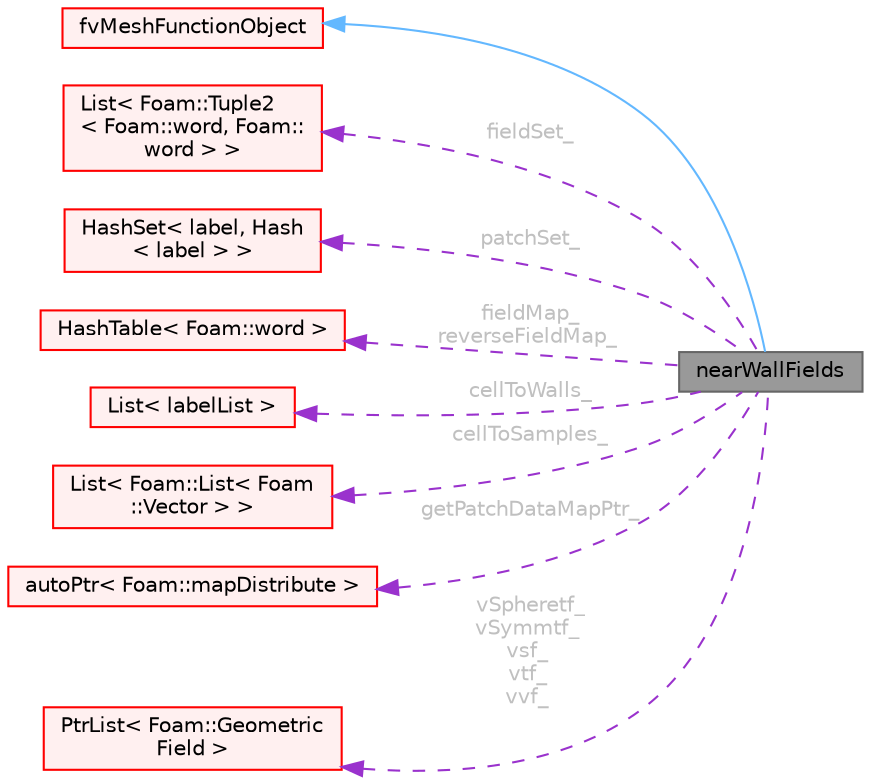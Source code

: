 digraph "nearWallFields"
{
 // LATEX_PDF_SIZE
  bgcolor="transparent";
  edge [fontname=Helvetica,fontsize=10,labelfontname=Helvetica,labelfontsize=10];
  node [fontname=Helvetica,fontsize=10,shape=box,height=0.2,width=0.4];
  rankdir="LR";
  Node1 [id="Node000001",label="nearWallFields",height=0.2,width=0.4,color="gray40", fillcolor="grey60", style="filled", fontcolor="black",tooltip="Samples near-patch volume fields within an input distance range."];
  Node2 -> Node1 [id="edge1_Node000001_Node000002",dir="back",color="steelblue1",style="solid",tooltip=" "];
  Node2 [id="Node000002",label="fvMeshFunctionObject",height=0.2,width=0.4,color="red", fillcolor="#FFF0F0", style="filled",URL="$classFoam_1_1functionObjects_1_1fvMeshFunctionObject.html",tooltip="Specialization of Foam::functionObject for an Foam::fvMesh, providing a reference to the Foam::fvMesh..."];
  Node76 -> Node1 [id="edge2_Node000001_Node000076",dir="back",color="darkorchid3",style="dashed",tooltip=" ",label=" fieldSet_",fontcolor="grey" ];
  Node76 [id="Node000076",label="List\< Foam::Tuple2\l\< Foam::word, Foam::\lword \> \>",height=0.2,width=0.4,color="red", fillcolor="#FFF0F0", style="filled",URL="$classFoam_1_1List.html",tooltip=" "];
  Node78 -> Node1 [id="edge3_Node000001_Node000078",dir="back",color="darkorchid3",style="dashed",tooltip=" ",label=" patchSet_",fontcolor="grey" ];
  Node78 [id="Node000078",label="HashSet\< label, Hash\l\< label \> \>",height=0.2,width=0.4,color="red", fillcolor="#FFF0F0", style="filled",URL="$classFoam_1_1HashSet.html",tooltip=" "];
  Node82 -> Node1 [id="edge4_Node000001_Node000082",dir="back",color="darkorchid3",style="dashed",tooltip=" ",label=" fieldMap_\nreverseFieldMap_",fontcolor="grey" ];
  Node82 [id="Node000082",label="HashTable\< Foam::word \>",height=0.2,width=0.4,color="red", fillcolor="#FFF0F0", style="filled",URL="$classFoam_1_1HashTable.html",tooltip=" "];
  Node83 -> Node1 [id="edge5_Node000001_Node000083",dir="back",color="darkorchid3",style="dashed",tooltip=" ",label=" cellToWalls_",fontcolor="grey" ];
  Node83 [id="Node000083",label="List\< labelList \>",height=0.2,width=0.4,color="red", fillcolor="#FFF0F0", style="filled",URL="$classFoam_1_1List.html",tooltip=" "];
  Node85 -> Node1 [id="edge6_Node000001_Node000085",dir="back",color="darkorchid3",style="dashed",tooltip=" ",label=" cellToSamples_",fontcolor="grey" ];
  Node85 [id="Node000085",label="List\< Foam::List\< Foam\l::Vector \> \>",height=0.2,width=0.4,color="red", fillcolor="#FFF0F0", style="filled",URL="$classFoam_1_1List.html",tooltip=" "];
  Node87 -> Node1 [id="edge7_Node000001_Node000087",dir="back",color="darkorchid3",style="dashed",tooltip=" ",label=" getPatchDataMapPtr_",fontcolor="grey" ];
  Node87 [id="Node000087",label="autoPtr\< Foam::mapDistribute \>",height=0.2,width=0.4,color="red", fillcolor="#FFF0F0", style="filled",URL="$classFoam_1_1autoPtr.html",tooltip=" "];
  Node88 -> Node1 [id="edge8_Node000001_Node000088",dir="back",color="darkorchid3",style="dashed",tooltip=" ",label=" vSpheretf_\nvSymmtf_\nvsf_\nvtf_\nvvf_",fontcolor="grey" ];
  Node88 [id="Node000088",label="PtrList\< Foam::Geometric\lField \>",height=0.2,width=0.4,color="red", fillcolor="#FFF0F0", style="filled",URL="$classFoam_1_1PtrList.html",tooltip=" "];
}
